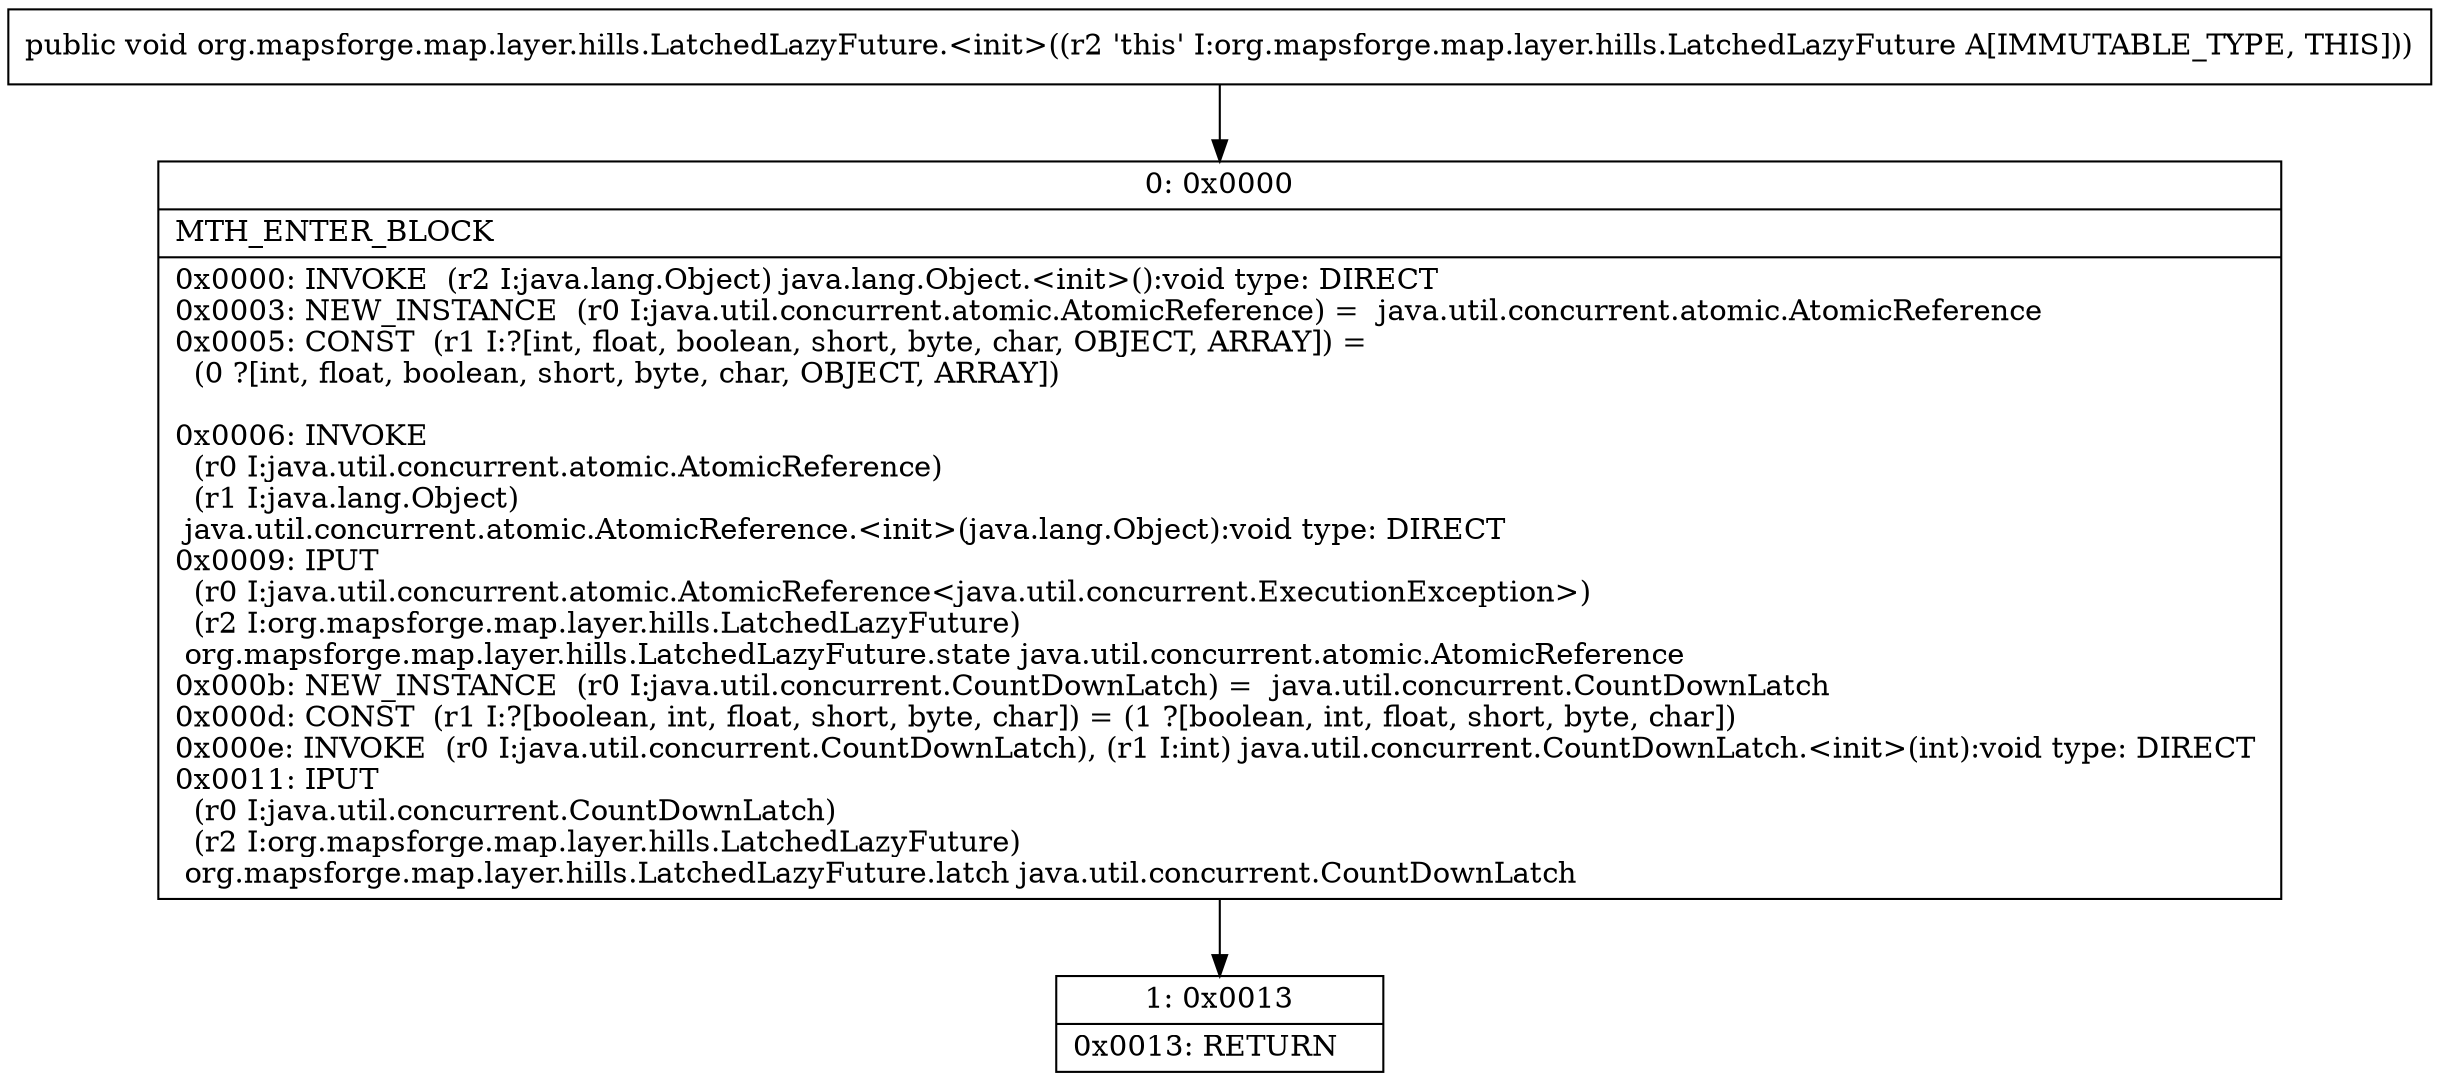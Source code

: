 digraph "CFG fororg.mapsforge.map.layer.hills.LatchedLazyFuture.\<init\>()V" {
Node_0 [shape=record,label="{0\:\ 0x0000|MTH_ENTER_BLOCK\l|0x0000: INVOKE  (r2 I:java.lang.Object) java.lang.Object.\<init\>():void type: DIRECT \l0x0003: NEW_INSTANCE  (r0 I:java.util.concurrent.atomic.AtomicReference) =  java.util.concurrent.atomic.AtomicReference \l0x0005: CONST  (r1 I:?[int, float, boolean, short, byte, char, OBJECT, ARRAY]) = \l  (0 ?[int, float, boolean, short, byte, char, OBJECT, ARRAY])\l \l0x0006: INVOKE  \l  (r0 I:java.util.concurrent.atomic.AtomicReference)\l  (r1 I:java.lang.Object)\l java.util.concurrent.atomic.AtomicReference.\<init\>(java.lang.Object):void type: DIRECT \l0x0009: IPUT  \l  (r0 I:java.util.concurrent.atomic.AtomicReference\<java.util.concurrent.ExecutionException\>)\l  (r2 I:org.mapsforge.map.layer.hills.LatchedLazyFuture)\l org.mapsforge.map.layer.hills.LatchedLazyFuture.state java.util.concurrent.atomic.AtomicReference \l0x000b: NEW_INSTANCE  (r0 I:java.util.concurrent.CountDownLatch) =  java.util.concurrent.CountDownLatch \l0x000d: CONST  (r1 I:?[boolean, int, float, short, byte, char]) = (1 ?[boolean, int, float, short, byte, char]) \l0x000e: INVOKE  (r0 I:java.util.concurrent.CountDownLatch), (r1 I:int) java.util.concurrent.CountDownLatch.\<init\>(int):void type: DIRECT \l0x0011: IPUT  \l  (r0 I:java.util.concurrent.CountDownLatch)\l  (r2 I:org.mapsforge.map.layer.hills.LatchedLazyFuture)\l org.mapsforge.map.layer.hills.LatchedLazyFuture.latch java.util.concurrent.CountDownLatch \l}"];
Node_1 [shape=record,label="{1\:\ 0x0013|0x0013: RETURN   \l}"];
MethodNode[shape=record,label="{public void org.mapsforge.map.layer.hills.LatchedLazyFuture.\<init\>((r2 'this' I:org.mapsforge.map.layer.hills.LatchedLazyFuture A[IMMUTABLE_TYPE, THIS])) }"];
MethodNode -> Node_0;
Node_0 -> Node_1;
}

